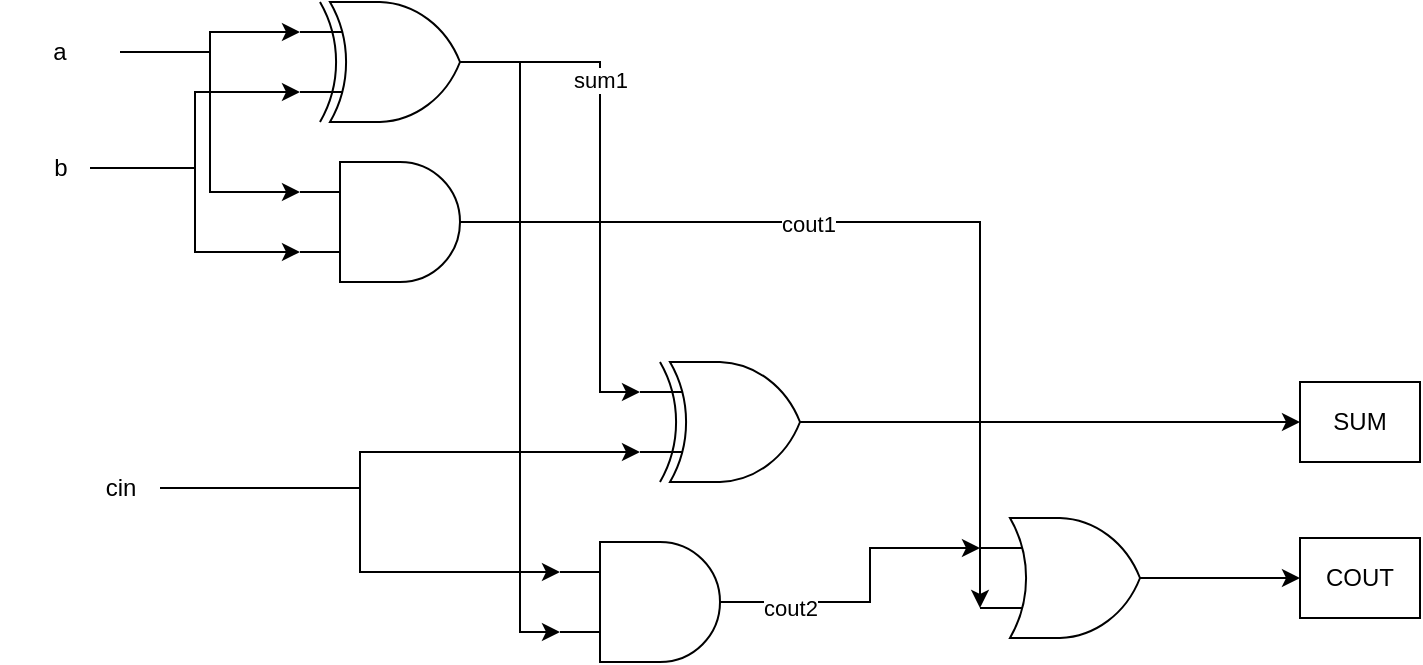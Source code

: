 <mxfile version="21.6.8" type="github">
  <diagram name="第 1 页" id="a11r5_m2RO1mLXO64b-2">
    <mxGraphModel dx="933" dy="680" grid="1" gridSize="10" guides="1" tooltips="1" connect="1" arrows="1" fold="1" page="1" pageScale="1" pageWidth="827" pageHeight="1169" math="0" shadow="0">
      <root>
        <mxCell id="0" />
        <mxCell id="1" parent="0" />
        <mxCell id="sXqsRQSijHwGE-eavkO7-34" style="edgeStyle=orthogonalEdgeStyle;rounded=0;orthogonalLoop=1;jettySize=auto;html=1;entryX=0;entryY=0.75;entryDx=0;entryDy=0;entryPerimeter=0;exitX=1;exitY=0.5;exitDx=0;exitDy=0;exitPerimeter=0;" parent="1" source="sXqsRQSijHwGE-eavkO7-2" target="sXqsRQSijHwGE-eavkO7-30" edge="1">
          <mxGeometry relative="1" as="geometry">
            <Array as="points">
              <mxPoint x="560" y="210" />
            </Array>
          </mxGeometry>
        </mxCell>
        <mxCell id="z1Q9c1i8Y_8kBYBXI52--2" value="cout1" style="edgeLabel;html=1;align=center;verticalAlign=middle;resizable=0;points=[];" vertex="1" connectable="0" parent="sXqsRQSijHwGE-eavkO7-34">
          <mxGeometry x="-0.289" y="-1" relative="1" as="geometry">
            <mxPoint as="offset" />
          </mxGeometry>
        </mxCell>
        <mxCell id="sXqsRQSijHwGE-eavkO7-2" value="" style="verticalLabelPosition=bottom;shadow=0;dashed=0;align=center;html=1;verticalAlign=top;shape=mxgraph.electrical.logic_gates.logic_gate;operation=and;" parent="1" vertex="1">
          <mxGeometry x="220" y="180" width="100" height="60" as="geometry" />
        </mxCell>
        <mxCell id="sXqsRQSijHwGE-eavkO7-21" style="edgeStyle=orthogonalEdgeStyle;rounded=0;orthogonalLoop=1;jettySize=auto;html=1;exitX=1;exitY=0.5;exitDx=0;exitDy=0;exitPerimeter=0;entryX=0;entryY=0.25;entryDx=0;entryDy=0;entryPerimeter=0;" parent="1" source="sXqsRQSijHwGE-eavkO7-3" target="sXqsRQSijHwGE-eavkO7-17" edge="1">
          <mxGeometry relative="1" as="geometry">
            <Array as="points">
              <mxPoint x="370" y="130" />
              <mxPoint x="370" y="295" />
            </Array>
          </mxGeometry>
        </mxCell>
        <mxCell id="z1Q9c1i8Y_8kBYBXI52--1" value="sum1" style="edgeLabel;html=1;align=center;verticalAlign=middle;resizable=0;points=[];" vertex="1" connectable="0" parent="sXqsRQSijHwGE-eavkO7-21">
          <mxGeometry x="-0.498" relative="1" as="geometry">
            <mxPoint as="offset" />
          </mxGeometry>
        </mxCell>
        <mxCell id="sXqsRQSijHwGE-eavkO7-28" style="edgeStyle=orthogonalEdgeStyle;rounded=0;orthogonalLoop=1;jettySize=auto;html=1;entryX=0;entryY=0.75;entryDx=0;entryDy=0;entryPerimeter=0;" parent="1" source="sXqsRQSijHwGE-eavkO7-3" target="sXqsRQSijHwGE-eavkO7-18" edge="1">
          <mxGeometry relative="1" as="geometry">
            <Array as="points">
              <mxPoint x="330" y="130" />
              <mxPoint x="330" y="415" />
            </Array>
          </mxGeometry>
        </mxCell>
        <mxCell id="sXqsRQSijHwGE-eavkO7-3" value="" style="verticalLabelPosition=bottom;shadow=0;dashed=0;align=center;html=1;verticalAlign=top;shape=mxgraph.electrical.logic_gates.logic_gate;operation=xor;" parent="1" vertex="1">
          <mxGeometry x="220" y="100" width="100" height="60" as="geometry" />
        </mxCell>
        <mxCell id="sXqsRQSijHwGE-eavkO7-7" style="edgeStyle=orthogonalEdgeStyle;rounded=0;orthogonalLoop=1;jettySize=auto;html=1;entryX=0;entryY=0.25;entryDx=0;entryDy=0;entryPerimeter=0;" parent="1" source="sXqsRQSijHwGE-eavkO7-6" target="sXqsRQSijHwGE-eavkO7-3" edge="1">
          <mxGeometry relative="1" as="geometry" />
        </mxCell>
        <mxCell id="sXqsRQSijHwGE-eavkO7-14" style="edgeStyle=orthogonalEdgeStyle;rounded=0;orthogonalLoop=1;jettySize=auto;html=1;exitX=1;exitY=0.5;exitDx=0;exitDy=0;entryX=0;entryY=0.25;entryDx=0;entryDy=0;entryPerimeter=0;" parent="1" source="sXqsRQSijHwGE-eavkO7-6" target="sXqsRQSijHwGE-eavkO7-2" edge="1">
          <mxGeometry relative="1" as="geometry" />
        </mxCell>
        <mxCell id="sXqsRQSijHwGE-eavkO7-6" value="a" style="text;strokeColor=none;align=center;fillColor=none;html=1;verticalAlign=middle;whiteSpace=wrap;rounded=0;" parent="1" vertex="1">
          <mxGeometry x="70" y="110" width="60" height="30" as="geometry" />
        </mxCell>
        <mxCell id="sXqsRQSijHwGE-eavkO7-9" style="edgeStyle=orthogonalEdgeStyle;rounded=0;orthogonalLoop=1;jettySize=auto;html=1;entryX=0;entryY=0.75;entryDx=0;entryDy=0;entryPerimeter=0;" parent="1" source="sXqsRQSijHwGE-eavkO7-8" target="sXqsRQSijHwGE-eavkO7-3" edge="1">
          <mxGeometry relative="1" as="geometry" />
        </mxCell>
        <mxCell id="sXqsRQSijHwGE-eavkO7-15" style="edgeStyle=orthogonalEdgeStyle;rounded=0;orthogonalLoop=1;jettySize=auto;html=1;entryX=0;entryY=0.75;entryDx=0;entryDy=0;entryPerimeter=0;" parent="1" source="sXqsRQSijHwGE-eavkO7-8" target="sXqsRQSijHwGE-eavkO7-2" edge="1">
          <mxGeometry relative="1" as="geometry" />
        </mxCell>
        <mxCell id="sXqsRQSijHwGE-eavkO7-8" value="b" style="text;html=1;align=center;verticalAlign=middle;resizable=0;points=[];autosize=1;strokeColor=none;fillColor=none;" parent="1" vertex="1">
          <mxGeometry x="85" y="168" width="30" height="30" as="geometry" />
        </mxCell>
        <mxCell id="sXqsRQSijHwGE-eavkO7-26" style="edgeStyle=orthogonalEdgeStyle;rounded=0;orthogonalLoop=1;jettySize=auto;html=1;exitX=1;exitY=0.5;exitDx=0;exitDy=0;exitPerimeter=0;entryX=0;entryY=0.5;entryDx=0;entryDy=0;" parent="1" source="sXqsRQSijHwGE-eavkO7-17" target="sXqsRQSijHwGE-eavkO7-25" edge="1">
          <mxGeometry relative="1" as="geometry" />
        </mxCell>
        <mxCell id="sXqsRQSijHwGE-eavkO7-17" value="" style="verticalLabelPosition=bottom;shadow=0;dashed=0;align=center;html=1;verticalAlign=top;shape=mxgraph.electrical.logic_gates.logic_gate;operation=xor;" parent="1" vertex="1">
          <mxGeometry x="390" y="280" width="100" height="60" as="geometry" />
        </mxCell>
        <mxCell id="sXqsRQSijHwGE-eavkO7-31" style="edgeStyle=orthogonalEdgeStyle;rounded=0;orthogonalLoop=1;jettySize=auto;html=1;entryX=0;entryY=0.25;entryDx=0;entryDy=0;entryPerimeter=0;" parent="1" source="sXqsRQSijHwGE-eavkO7-18" target="sXqsRQSijHwGE-eavkO7-30" edge="1">
          <mxGeometry relative="1" as="geometry" />
        </mxCell>
        <mxCell id="z1Q9c1i8Y_8kBYBXI52--3" value="cout2" style="edgeLabel;html=1;align=center;verticalAlign=middle;resizable=0;points=[];" vertex="1" connectable="0" parent="sXqsRQSijHwGE-eavkO7-31">
          <mxGeometry x="-0.781" y="-3" relative="1" as="geometry">
            <mxPoint as="offset" />
          </mxGeometry>
        </mxCell>
        <mxCell id="sXqsRQSijHwGE-eavkO7-18" value="" style="verticalLabelPosition=bottom;shadow=0;dashed=0;align=center;html=1;verticalAlign=top;shape=mxgraph.electrical.logic_gates.logic_gate;operation=and;" parent="1" vertex="1">
          <mxGeometry x="350" y="370" width="100" height="60" as="geometry" />
        </mxCell>
        <mxCell id="sXqsRQSijHwGE-eavkO7-20" style="edgeStyle=orthogonalEdgeStyle;rounded=0;orthogonalLoop=1;jettySize=auto;html=1;entryX=0;entryY=0.75;entryDx=0;entryDy=0;entryPerimeter=0;" parent="1" source="sXqsRQSijHwGE-eavkO7-19" target="sXqsRQSijHwGE-eavkO7-17" edge="1">
          <mxGeometry relative="1" as="geometry">
            <Array as="points">
              <mxPoint x="250" y="343" />
              <mxPoint x="250" y="325" />
            </Array>
          </mxGeometry>
        </mxCell>
        <mxCell id="sXqsRQSijHwGE-eavkO7-22" style="edgeStyle=orthogonalEdgeStyle;rounded=0;orthogonalLoop=1;jettySize=auto;html=1;entryX=0;entryY=0.25;entryDx=0;entryDy=0;entryPerimeter=0;" parent="1" source="sXqsRQSijHwGE-eavkO7-19" target="sXqsRQSijHwGE-eavkO7-18" edge="1">
          <mxGeometry relative="1" as="geometry" />
        </mxCell>
        <mxCell id="sXqsRQSijHwGE-eavkO7-19" value="cin" style="text;html=1;align=center;verticalAlign=middle;resizable=0;points=[];autosize=1;strokeColor=none;fillColor=none;" parent="1" vertex="1">
          <mxGeometry x="110" y="328" width="40" height="30" as="geometry" />
        </mxCell>
        <mxCell id="sXqsRQSijHwGE-eavkO7-25" value="SUM" style="whiteSpace=wrap;html=1;" parent="1" vertex="1">
          <mxGeometry x="720" y="290" width="60" height="40" as="geometry" />
        </mxCell>
        <mxCell id="sXqsRQSijHwGE-eavkO7-29" value="COUT" style="whiteSpace=wrap;html=1;" parent="1" vertex="1">
          <mxGeometry x="720" y="368" width="60" height="40" as="geometry" />
        </mxCell>
        <mxCell id="sXqsRQSijHwGE-eavkO7-35" style="edgeStyle=orthogonalEdgeStyle;rounded=0;orthogonalLoop=1;jettySize=auto;html=1;entryX=0;entryY=0.5;entryDx=0;entryDy=0;" parent="1" source="sXqsRQSijHwGE-eavkO7-30" target="sXqsRQSijHwGE-eavkO7-29" edge="1">
          <mxGeometry relative="1" as="geometry" />
        </mxCell>
        <mxCell id="sXqsRQSijHwGE-eavkO7-30" value="" style="verticalLabelPosition=bottom;shadow=0;dashed=0;align=center;html=1;verticalAlign=top;shape=mxgraph.electrical.logic_gates.logic_gate;operation=or;" parent="1" vertex="1">
          <mxGeometry x="560" y="358" width="100" height="60" as="geometry" />
        </mxCell>
      </root>
    </mxGraphModel>
  </diagram>
</mxfile>
